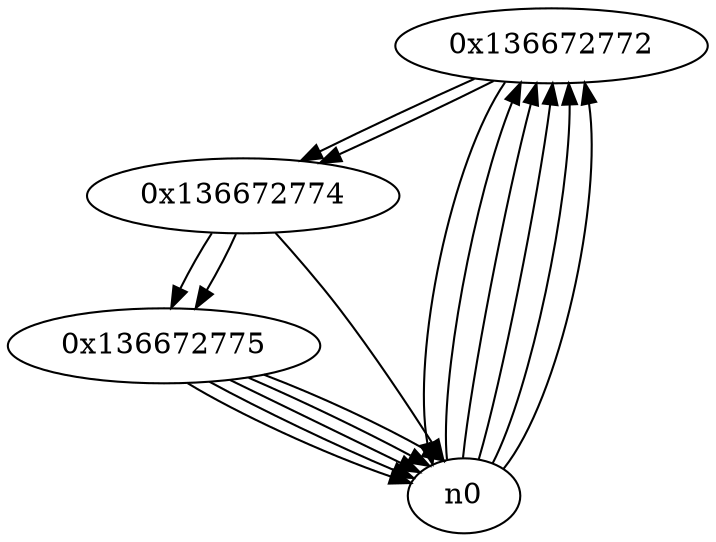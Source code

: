 digraph G{
/* nodes */
  n1 [label="0x136672772"]
  n2 [label="0x136672774"]
  n3 [label="0x136672775"]
/* edges */
n1 -> n2;
n1 -> n0;
n0 -> n1;
n0 -> n1;
n0 -> n1;
n0 -> n1;
n0 -> n1;
n2 -> n3;
n2 -> n0;
n1 -> n2;
n3 -> n0;
n3 -> n0;
n3 -> n0;
n3 -> n0;
n3 -> n0;
n2 -> n3;
}
